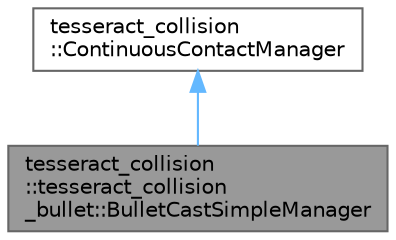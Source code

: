 digraph "tesseract_collision::tesseract_collision_bullet::BulletCastSimpleManager"
{
 // LATEX_PDF_SIZE
  bgcolor="transparent";
  edge [fontname=Helvetica,fontsize=10,labelfontname=Helvetica,labelfontsize=10];
  node [fontname=Helvetica,fontsize=10,shape=box,height=0.2,width=0.4];
  Node1 [label="tesseract_collision\l::tesseract_collision\l_bullet::BulletCastSimpleManager",height=0.2,width=0.4,color="gray40", fillcolor="grey60", style="filled", fontcolor="black",tooltip="A simple implementation of a tesseract manager which does not use BHV."];
  Node2 -> Node1 [dir="back",color="steelblue1",style="solid"];
  Node2 [label="tesseract_collision\l::ContinuousContactManager",height=0.2,width=0.4,color="gray40", fillcolor="white", style="filled",URL="$de/d3a/classtesseract__collision_1_1ContinuousContactManager.html",tooltip=" "];
}
